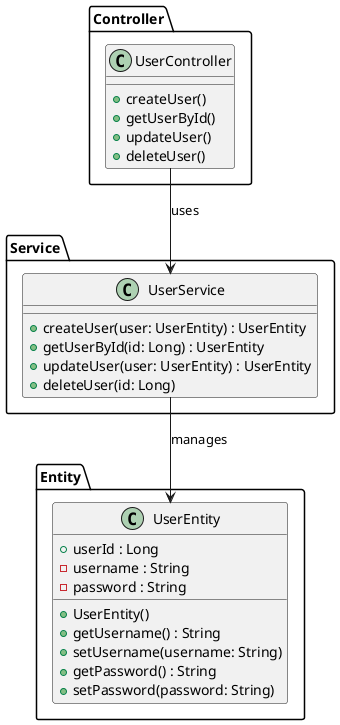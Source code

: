 @startuml
'https://plantuml.com/class-diagram

@startuml

package "Entity" {
  class UserEntity {
    + userId : Long
    - username : String
    - password : String
    + UserEntity()
    + getUsername() : String
    + setUsername(username: String)
    + getPassword() : String
    + setPassword(password: String)
  }
}

package "Service" {
  class UserService {
    + createUser(user: UserEntity) : UserEntity
    + getUserById(id: Long) : UserEntity
    + updateUser(user: UserEntity) : UserEntity
    + deleteUser(id: Long)
  }
}

package "Controller" {
  class UserController {
    + createUser()
    + getUserById()
    + updateUser()
    + deleteUser()
  }
}

UserController --> UserService: uses
UserService --> UserEntity: manages

@enduml

@enduml